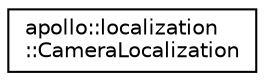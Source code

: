 digraph "Graphical Class Hierarchy"
{
  edge [fontname="Helvetica",fontsize="10",labelfontname="Helvetica",labelfontsize="10"];
  node [fontname="Helvetica",fontsize="10",shape=record];
  rankdir="LR";
  Node1 [label="apollo::localization\l::CameraLocalization",height=0.2,width=0.4,color="black", fillcolor="white", style="filled",URL="$classapollo_1_1localization_1_1CameraLocalization.html"];
}
